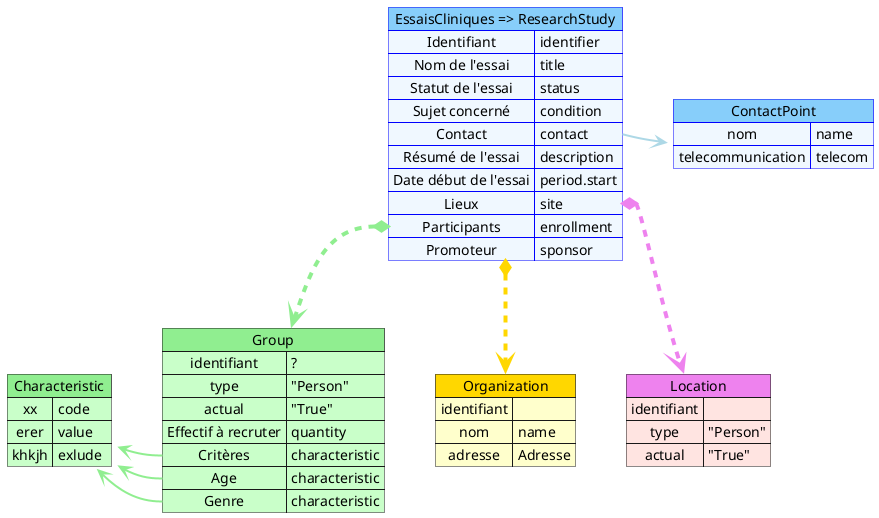 @startuml mappingResearchStudy


map "ContactPoint" as contact #back:AliceBlue;header:LightSkyBlue;line:blue {
    nom => name
    telecommunication => telecom
}

map "Group" as Group #back:TECHNOLOGY;header:LightGreen {
    identifiant => ?
    type => "Person"
    actual => "True"
    Effectif à recruter => quantity
    Critères => characteristic
    Age => characteristic
    Genre => characteristic
}

map "Characteristic" as characteristic #back:TECHNOLOGY;header:LightGreen {
    xx => code
    erer => value
    khkjh => exlude
}

map "Organization" as Organization #back:BUSINESS;header:Gold {
    identifiant =>
    nom => name
    adresse => Adresse
    
}

map "Location" as Location #back:MistyRose;header:Violet {
    identifiant =>
    type => "Person"
    actual => "True"
}

map "EssaisCliniques => ResearchStudy" as RS #back:AliceBlue;header:LightSkyBlue;line:blue {
    Identifiant => identifier
    Nom de l'essai => title 
    Statut de l'essai => status 
    Sujet concerné => condition
    Contact => contact
    Résumé de l'essai => description
    Date début de l'essai => period.start
    Lieux => site
    Participants => enrollment
    Promoteur => sponsor
}


RS::Lieux *-[#Violet,dashed,thickness=4]-> Location
RS::Participants *-[#LightGreen,dashed,thickness=4]-> Group 
RS::Promoteur *-[#Gold,dashed,thickness=4]-> Organization
RS::Contact -[#lightBlue,thickness=2]> contact

Group::Critères -left[#LightGreen,thickness=2]> characteristic
Group::Age -left[#LightGreen,thickness=2]> characteristic
Group::Genre -left[#LightGreen,thickness=2]> characteristic

@enduml
